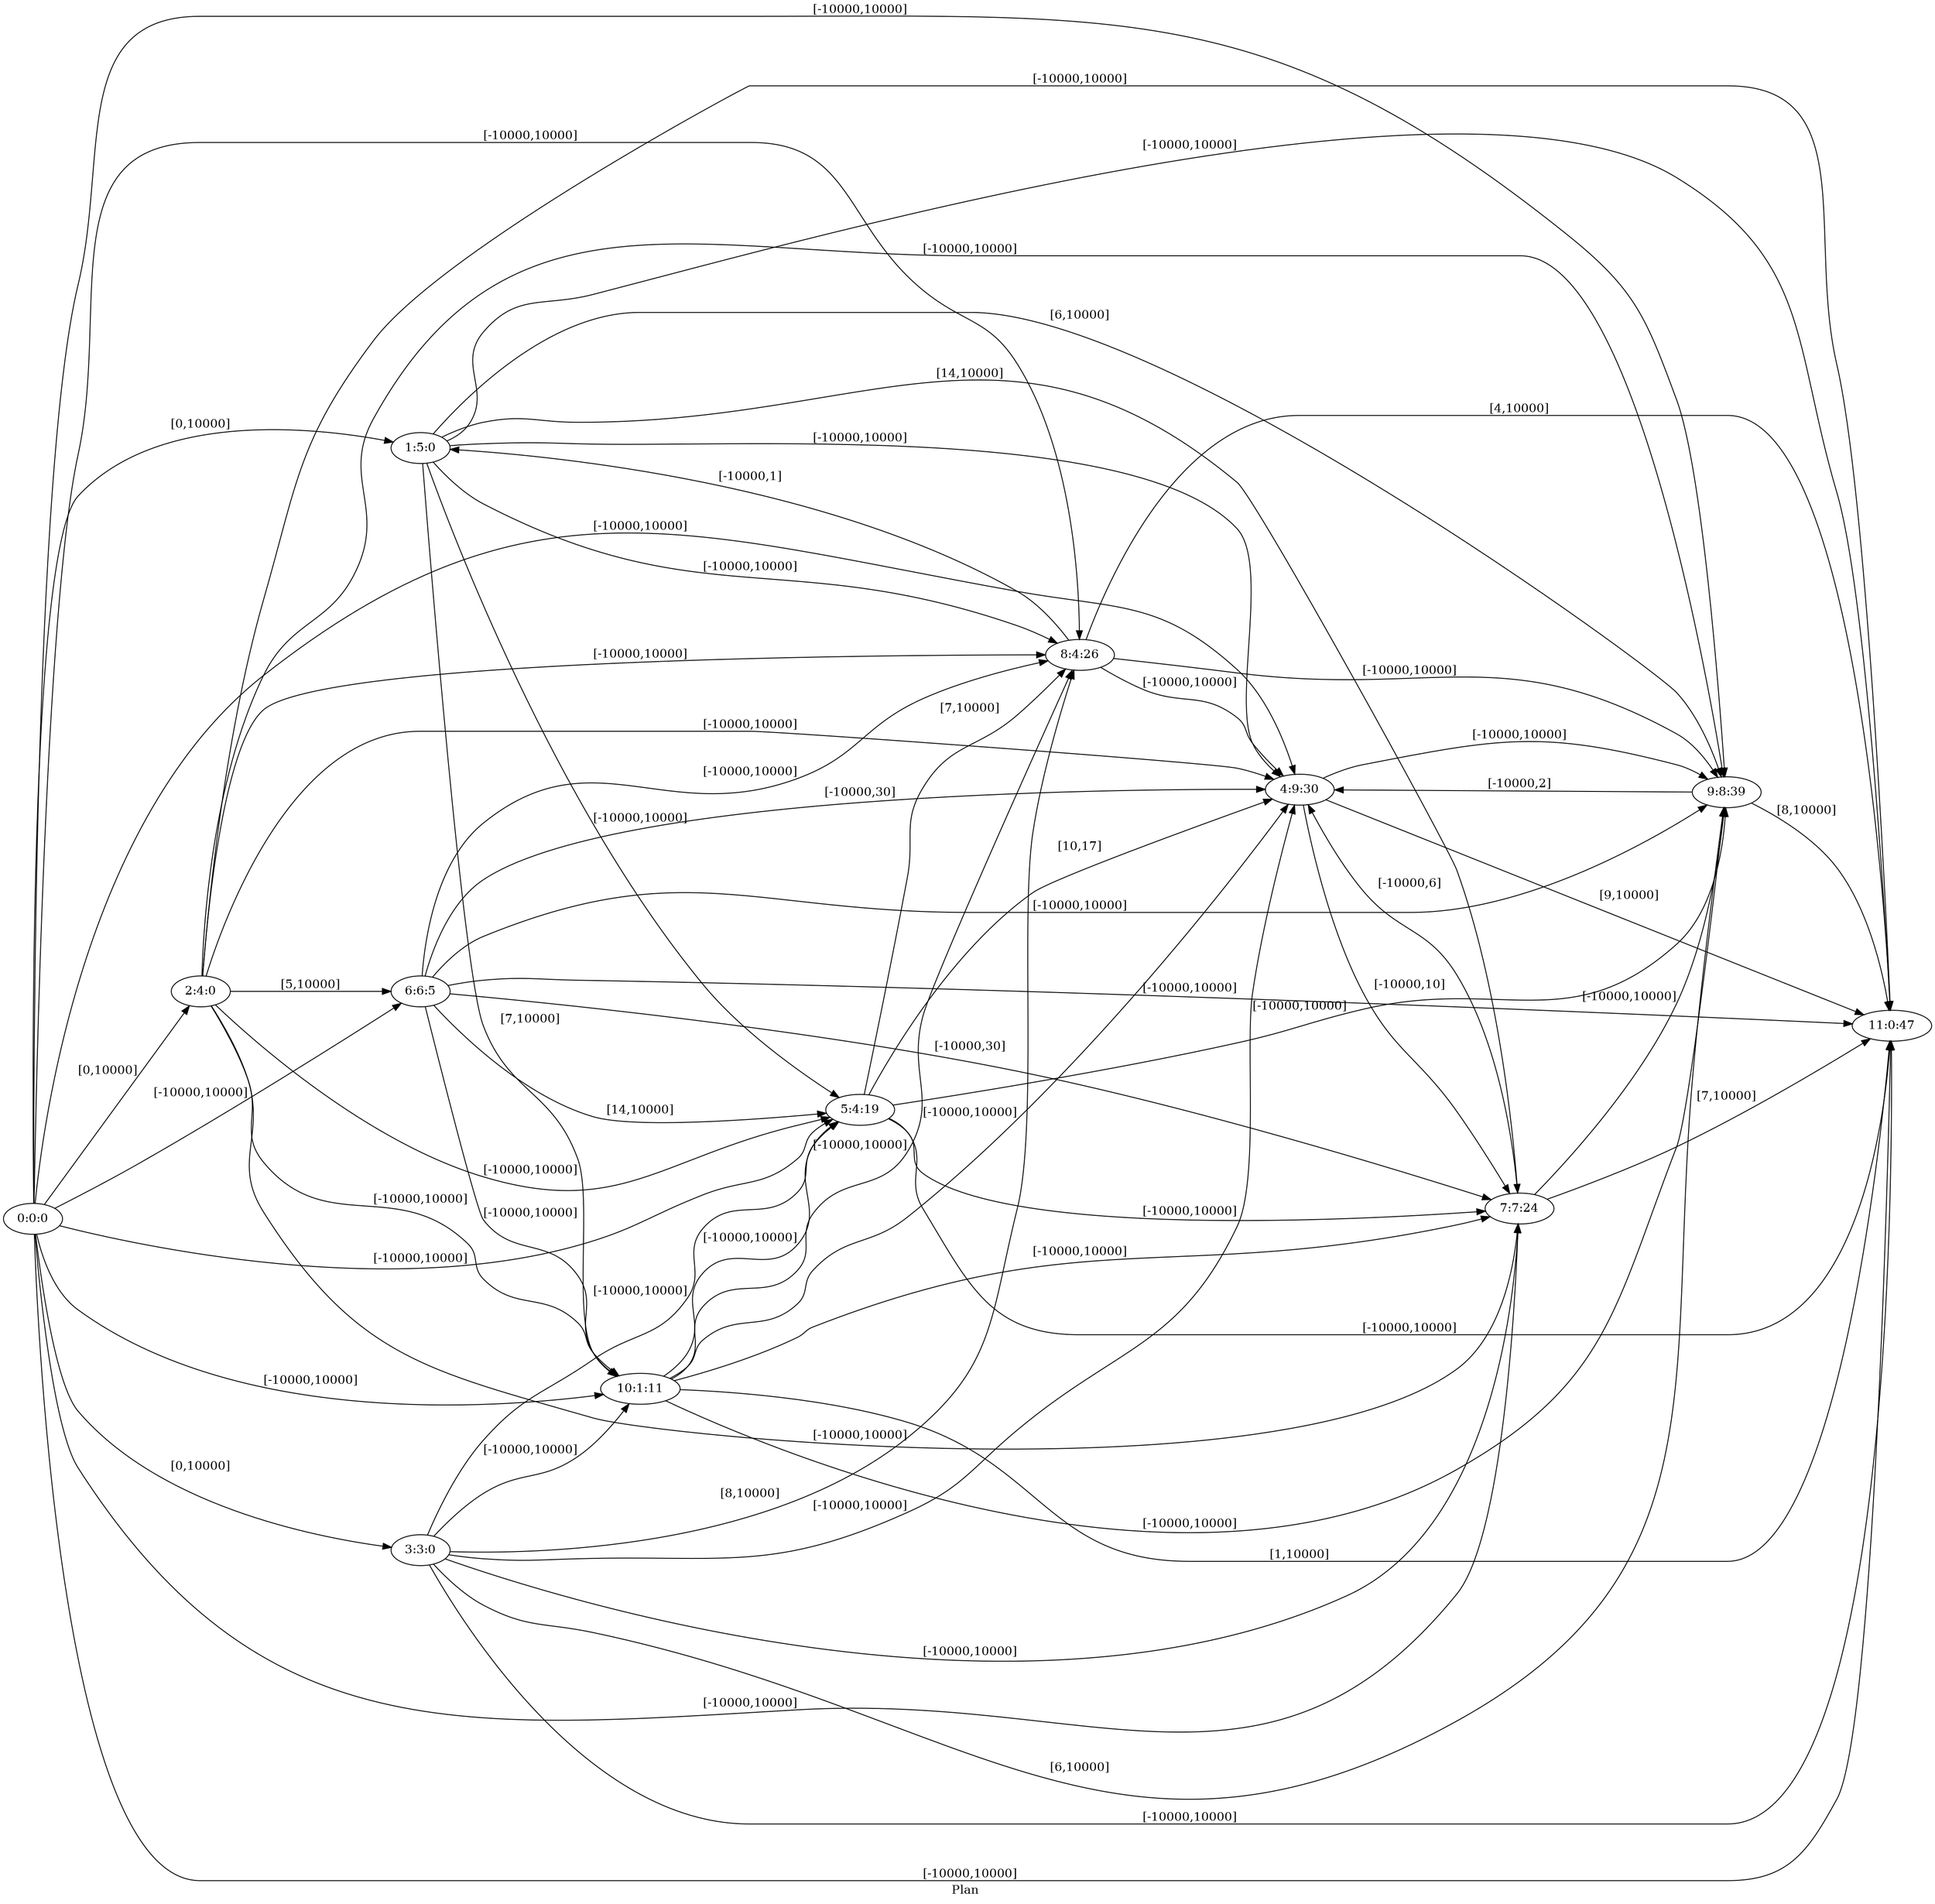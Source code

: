 digraph G {
 rankdir = LR;
 nodesep = .45; 
 size = 30;
label="Plan ";
 fldt = 0.622563;
"0:0:0"->"1:5:0"[ label = "[0,10000]"];
"0:0:0"->"2:4:0"[ label = "[0,10000]"];
"0:0:0"->"3:3:0"[ label = "[0,10000]"];
"0:0:0"->"4:9:30"[ label = "[-10000,10000]"];
"0:0:0"->"5:4:19"[ label = "[-10000,10000]"];
"0:0:0"->"6:6:5"[ label = "[-10000,10000]"];
"0:0:0"->"7:7:24"[ label = "[-10000,10000]"];
"0:0:0"->"8:4:26"[ label = "[-10000,10000]"];
"0:0:0"->"9:8:39"[ label = "[-10000,10000]"];
"0:0:0"->"10:1:11"[ label = "[-10000,10000]"];
"0:0:0"->"11:0:47"[ label = "[-10000,10000]"];
"1:5:0"->"4:9:30"[ label = "[-10000,10000]"];
"1:5:0"->"5:4:19"[ label = "[-10000,10000]"];
"1:5:0"->"7:7:24"[ label = "[14,10000]"];
"1:5:0"->"8:4:26"[ label = "[-10000,10000]"];
"1:5:0"->"9:8:39"[ label = "[6,10000]"];
"1:5:0"->"10:1:11"[ label = "[7,10000]"];
"1:5:0"->"11:0:47"[ label = "[-10000,10000]"];
"2:4:0"->"4:9:30"[ label = "[-10000,10000]"];
"2:4:0"->"5:4:19"[ label = "[-10000,10000]"];
"2:4:0"->"6:6:5"[ label = "[5,10000]"];
"2:4:0"->"7:7:24"[ label = "[-10000,10000]"];
"2:4:0"->"8:4:26"[ label = "[-10000,10000]"];
"2:4:0"->"9:8:39"[ label = "[-10000,10000]"];
"2:4:0"->"10:1:11"[ label = "[-10000,10000]"];
"2:4:0"->"11:0:47"[ label = "[-10000,10000]"];
"3:3:0"->"4:9:30"[ label = "[-10000,10000]"];
"3:3:0"->"5:4:19"[ label = "[-10000,10000]"];
"3:3:0"->"7:7:24"[ label = "[-10000,10000]"];
"3:3:0"->"8:4:26"[ label = "[8,10000]"];
"3:3:0"->"9:8:39"[ label = "[6,10000]"];
"3:3:0"->"10:1:11"[ label = "[-10000,10000]"];
"3:3:0"->"11:0:47"[ label = "[-10000,10000]"];
"4:9:30"->"7:7:24"[ label = "[-10000,10]"];
"4:9:30"->"9:8:39"[ label = "[-10000,10000]"];
"4:9:30"->"11:0:47"[ label = "[9,10000]"];
"5:4:19"->"4:9:30"[ label = "[10,17]"];
"5:4:19"->"7:7:24"[ label = "[-10000,10000]"];
"5:4:19"->"8:4:26"[ label = "[7,10000]"];
"5:4:19"->"9:8:39"[ label = "[-10000,10000]"];
"5:4:19"->"11:0:47"[ label = "[-10000,10000]"];
"6:6:5"->"4:9:30"[ label = "[-10000,30]"];
"6:6:5"->"5:4:19"[ label = "[14,10000]"];
"6:6:5"->"7:7:24"[ label = "[-10000,30]"];
"6:6:5"->"8:4:26"[ label = "[-10000,10000]"];
"6:6:5"->"9:8:39"[ label = "[-10000,10000]"];
"6:6:5"->"10:1:11"[ label = "[-10000,10000]"];
"6:6:5"->"11:0:47"[ label = "[-10000,10000]"];
"7:7:24"->"4:9:30"[ label = "[-10000,6]"];
"7:7:24"->"9:8:39"[ label = "[-10000,10000]"];
"7:7:24"->"11:0:47"[ label = "[7,10000]"];
"8:4:26"->"1:5:0"[ label = "[-10000,1]"];
"8:4:26"->"4:9:30"[ label = "[-10000,10000]"];
"8:4:26"->"9:8:39"[ label = "[-10000,10000]"];
"8:4:26"->"11:0:47"[ label = "[4,10000]"];
"9:8:39"->"4:9:30"[ label = "[-10000,2]"];
"9:8:39"->"11:0:47"[ label = "[8,10000]"];
"10:1:11"->"4:9:30"[ label = "[-10000,10000]"];
"10:1:11"->"5:4:19"[ label = "[-10000,10000]"];
"10:1:11"->"7:7:24"[ label = "[-10000,10000]"];
"10:1:11"->"8:4:26"[ label = "[-10000,10000]"];
"10:1:11"->"9:8:39"[ label = "[-10000,10000]"];
"10:1:11"->"11:0:47"[ label = "[1,10000]"];
}

